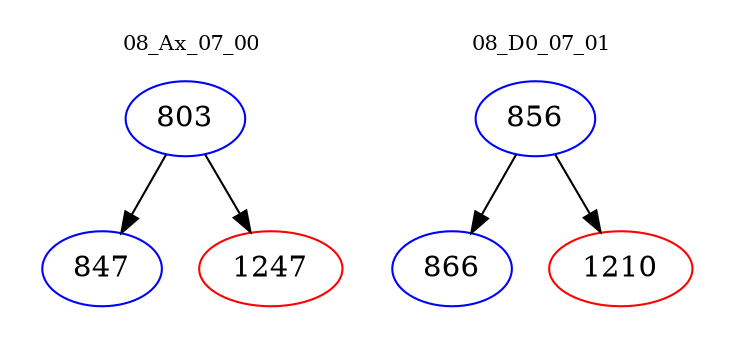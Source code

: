 digraph{
subgraph cluster_0 {
color = white
label = "08_Ax_07_00";
fontsize=10;
T0_803 [label="803", color="blue"]
T0_803 -> T0_847 [color="black"]
T0_847 [label="847", color="blue"]
T0_803 -> T0_1247 [color="black"]
T0_1247 [label="1247", color="red"]
}
subgraph cluster_1 {
color = white
label = "08_D0_07_01";
fontsize=10;
T1_856 [label="856", color="blue"]
T1_856 -> T1_866 [color="black"]
T1_866 [label="866", color="blue"]
T1_856 -> T1_1210 [color="black"]
T1_1210 [label="1210", color="red"]
}
}
